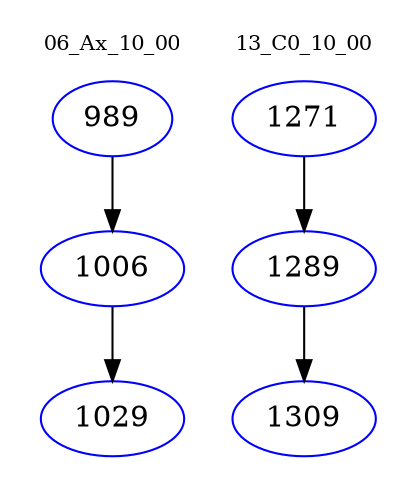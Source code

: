digraph{
subgraph cluster_0 {
color = white
label = "06_Ax_10_00";
fontsize=10;
T0_989 [label="989", color="blue"]
T0_989 -> T0_1006 [color="black"]
T0_1006 [label="1006", color="blue"]
T0_1006 -> T0_1029 [color="black"]
T0_1029 [label="1029", color="blue"]
}
subgraph cluster_1 {
color = white
label = "13_C0_10_00";
fontsize=10;
T1_1271 [label="1271", color="blue"]
T1_1271 -> T1_1289 [color="black"]
T1_1289 [label="1289", color="blue"]
T1_1289 -> T1_1309 [color="black"]
T1_1309 [label="1309", color="blue"]
}
}
